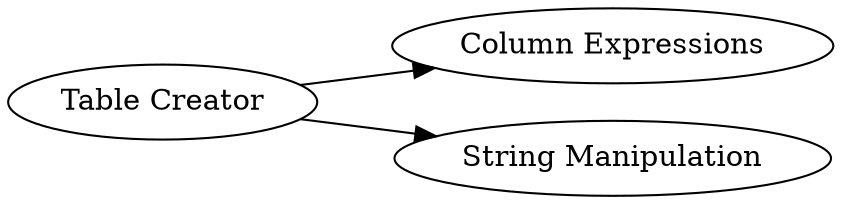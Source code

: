 digraph {
	1 -> 3
	1 -> 2
	1 [label="Table Creator"]
	3 [label="Column Expressions"]
	2 [label="String Manipulation"]
	rankdir=LR
}
